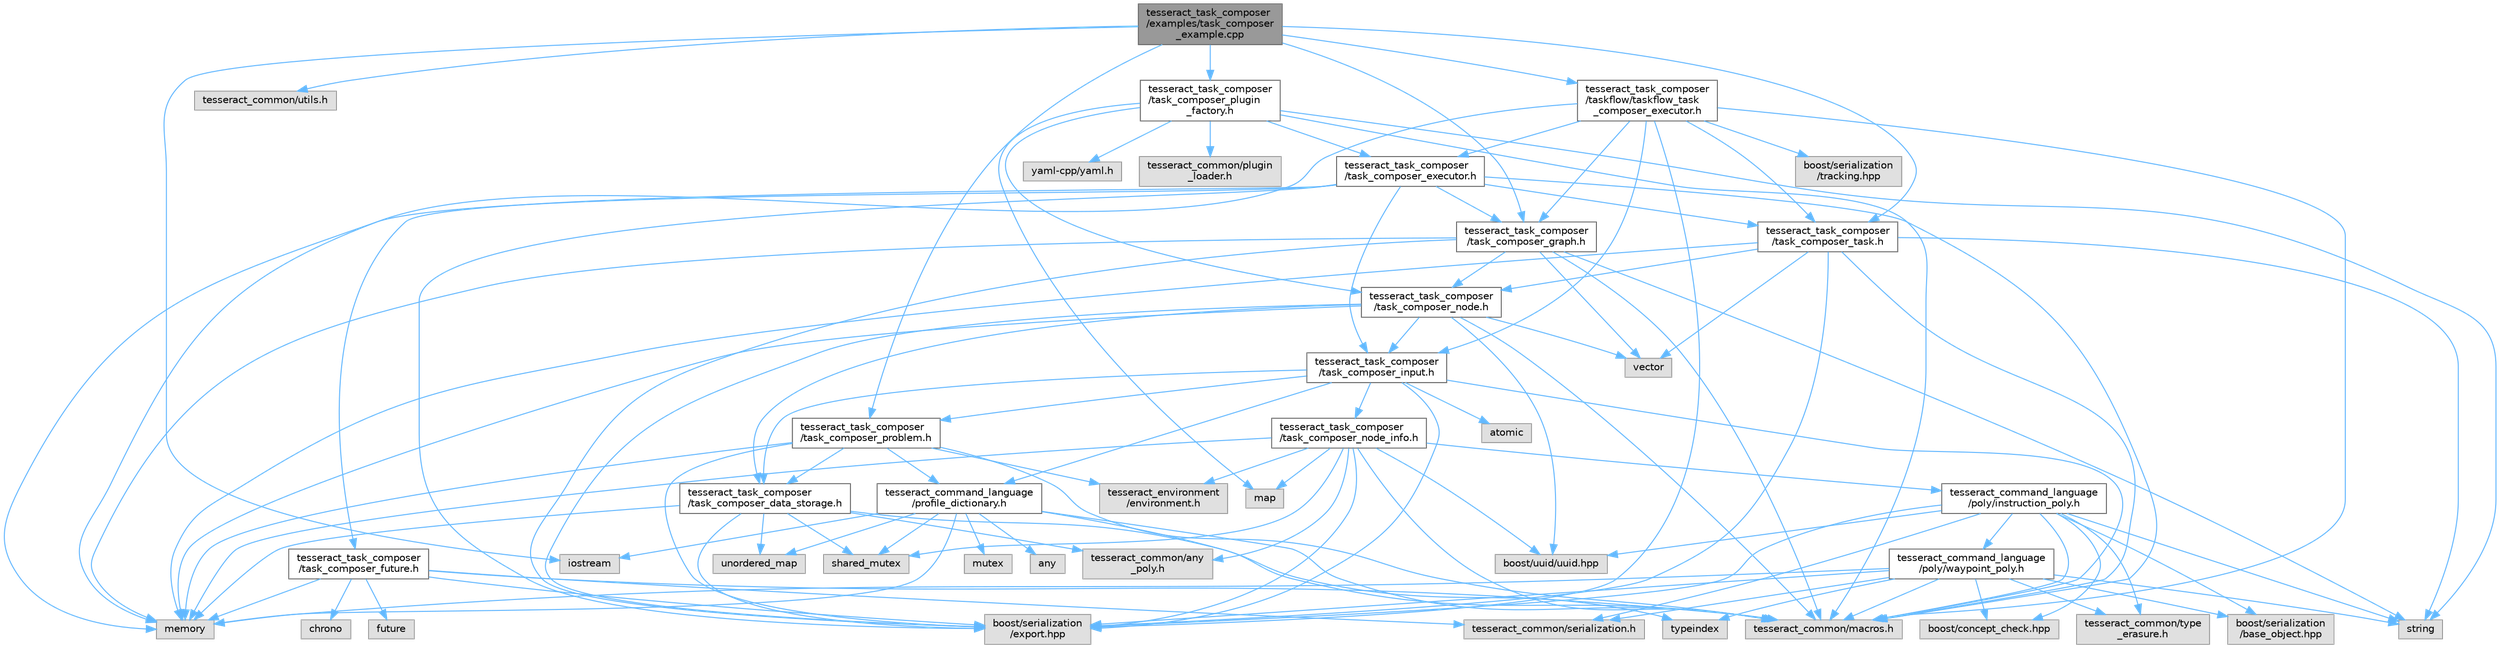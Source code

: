 digraph "tesseract_task_composer/examples/task_composer_example.cpp"
{
 // LATEX_PDF_SIZE
  bgcolor="transparent";
  edge [fontname=Helvetica,fontsize=10,labelfontname=Helvetica,labelfontsize=10];
  node [fontname=Helvetica,fontsize=10,shape=box,height=0.2,width=0.4];
  Node1 [label="tesseract_task_composer\l/examples/task_composer\l_example.cpp",height=0.2,width=0.4,color="gray40", fillcolor="grey60", style="filled", fontcolor="black",tooltip=" "];
  Node1 -> Node2 [color="steelblue1",style="solid"];
  Node2 [label="iostream",height=0.2,width=0.4,color="grey60", fillcolor="#E0E0E0", style="filled",tooltip=" "];
  Node1 -> Node3 [color="steelblue1",style="solid"];
  Node3 [label="tesseract_common/utils.h",height=0.2,width=0.4,color="grey60", fillcolor="#E0E0E0", style="filled",tooltip=" "];
  Node1 -> Node4 [color="steelblue1",style="solid"];
  Node4 [label="tesseract_task_composer\l/task_composer_graph.h",height=0.2,width=0.4,color="grey40", fillcolor="white", style="filled",URL="$d4/d58/task__composer__graph_8h.html",tooltip="A task graph."];
  Node4 -> Node5 [color="steelblue1",style="solid"];
  Node5 [label="tesseract_common/macros.h",height=0.2,width=0.4,color="grey60", fillcolor="#E0E0E0", style="filled",tooltip=" "];
  Node4 -> Node6 [color="steelblue1",style="solid"];
  Node6 [label="string",height=0.2,width=0.4,color="grey60", fillcolor="#E0E0E0", style="filled",tooltip=" "];
  Node4 -> Node7 [color="steelblue1",style="solid"];
  Node7 [label="vector",height=0.2,width=0.4,color="grey60", fillcolor="#E0E0E0", style="filled",tooltip=" "];
  Node4 -> Node8 [color="steelblue1",style="solid"];
  Node8 [label="memory",height=0.2,width=0.4,color="grey60", fillcolor="#E0E0E0", style="filled",tooltip=" "];
  Node4 -> Node9 [color="steelblue1",style="solid"];
  Node9 [label="tesseract_task_composer\l/task_composer_node.h",height=0.2,width=0.4,color="grey40", fillcolor="white", style="filled",URL="$da/dbe/task__composer__node_8h.html",tooltip="A node in the pipeline."];
  Node9 -> Node5 [color="steelblue1",style="solid"];
  Node9 -> Node8 [color="steelblue1",style="solid"];
  Node9 -> Node7 [color="steelblue1",style="solid"];
  Node9 -> Node10 [color="steelblue1",style="solid"];
  Node10 [label="boost/uuid/uuid.hpp",height=0.2,width=0.4,color="grey60", fillcolor="#E0E0E0", style="filled",tooltip=" "];
  Node9 -> Node11 [color="steelblue1",style="solid"];
  Node11 [label="tesseract_task_composer\l/task_composer_input.h",height=0.2,width=0.4,color="grey40", fillcolor="white", style="filled",URL="$db/ddf/task__composer__input_8h.html",tooltip="The input data structure to the pipeline."];
  Node11 -> Node5 [color="steelblue1",style="solid"];
  Node11 -> Node12 [color="steelblue1",style="solid"];
  Node12 [label="atomic",height=0.2,width=0.4,color="grey60", fillcolor="#E0E0E0", style="filled",tooltip=" "];
  Node11 -> Node13 [color="steelblue1",style="solid"];
  Node13 [label="tesseract_command_language\l/profile_dictionary.h",height=0.2,width=0.4,color="grey40", fillcolor="white", style="filled",URL="$dd/dd6/profile__dictionary_8h.html",tooltip="This is a profile dictionary for storing all profiles."];
  Node13 -> Node5 [color="steelblue1",style="solid"];
  Node13 -> Node14 [color="steelblue1",style="solid"];
  Node14 [label="any",height=0.2,width=0.4,color="grey60", fillcolor="#E0E0E0", style="filled",tooltip=" "];
  Node13 -> Node2 [color="steelblue1",style="solid"];
  Node13 -> Node15 [color="steelblue1",style="solid"];
  Node15 [label="typeindex",height=0.2,width=0.4,color="grey60", fillcolor="#E0E0E0", style="filled",tooltip=" "];
  Node13 -> Node16 [color="steelblue1",style="solid"];
  Node16 [label="unordered_map",height=0.2,width=0.4,color="grey60", fillcolor="#E0E0E0", style="filled",tooltip=" "];
  Node13 -> Node8 [color="steelblue1",style="solid"];
  Node13 -> Node17 [color="steelblue1",style="solid"];
  Node17 [label="mutex",height=0.2,width=0.4,color="grey60", fillcolor="#E0E0E0", style="filled",tooltip=" "];
  Node13 -> Node18 [color="steelblue1",style="solid"];
  Node18 [label="shared_mutex",height=0.2,width=0.4,color="grey60", fillcolor="#E0E0E0", style="filled",tooltip=" "];
  Node11 -> Node19 [color="steelblue1",style="solid"];
  Node19 [label="tesseract_task_composer\l/task_composer_data_storage.h",height=0.2,width=0.4,color="grey40", fillcolor="white", style="filled",URL="$dc/dc5/task__composer__data__storage_8h.html",tooltip="Data storage used when executing the pipeline."];
  Node19 -> Node5 [color="steelblue1",style="solid"];
  Node19 -> Node8 [color="steelblue1",style="solid"];
  Node19 -> Node16 [color="steelblue1",style="solid"];
  Node19 -> Node18 [color="steelblue1",style="solid"];
  Node19 -> Node20 [color="steelblue1",style="solid"];
  Node20 [label="tesseract_common/any\l_poly.h",height=0.2,width=0.4,color="grey60", fillcolor="#E0E0E0", style="filled",tooltip=" "];
  Node19 -> Node21 [color="steelblue1",style="solid"];
  Node21 [label="boost/serialization\l/export.hpp",height=0.2,width=0.4,color="grey60", fillcolor="#E0E0E0", style="filled",tooltip=" "];
  Node11 -> Node22 [color="steelblue1",style="solid"];
  Node22 [label="tesseract_task_composer\l/task_composer_node_info.h",height=0.2,width=0.4,color="grey40", fillcolor="white", style="filled",URL="$d7/d2c/task__composer__node__info_8h.html",tooltip="Task composer node info."];
  Node22 -> Node5 [color="steelblue1",style="solid"];
  Node22 -> Node8 [color="steelblue1",style="solid"];
  Node22 -> Node18 [color="steelblue1",style="solid"];
  Node22 -> Node23 [color="steelblue1",style="solid"];
  Node23 [label="map",height=0.2,width=0.4,color="grey60", fillcolor="#E0E0E0", style="filled",tooltip=" "];
  Node22 -> Node10 [color="steelblue1",style="solid"];
  Node22 -> Node24 [color="steelblue1",style="solid"];
  Node24 [label="tesseract_environment\l/environment.h",height=0.2,width=0.4,color="grey60", fillcolor="#E0E0E0", style="filled",tooltip=" "];
  Node22 -> Node25 [color="steelblue1",style="solid"];
  Node25 [label="tesseract_command_language\l/poly/instruction_poly.h",height=0.2,width=0.4,color="grey40", fillcolor="white", style="filled",URL="$d1/db1/instruction__poly_8h.html",tooltip=" "];
  Node25 -> Node5 [color="steelblue1",style="solid"];
  Node25 -> Node6 [color="steelblue1",style="solid"];
  Node25 -> Node26 [color="steelblue1",style="solid"];
  Node26 [label="boost/serialization\l/base_object.hpp",height=0.2,width=0.4,color="grey60", fillcolor="#E0E0E0", style="filled",tooltip=" "];
  Node25 -> Node21 [color="steelblue1",style="solid"];
  Node25 -> Node27 [color="steelblue1",style="solid"];
  Node27 [label="boost/concept_check.hpp",height=0.2,width=0.4,color="grey60", fillcolor="#E0E0E0", style="filled",tooltip=" "];
  Node25 -> Node10 [color="steelblue1",style="solid"];
  Node25 -> Node28 [color="steelblue1",style="solid"];
  Node28 [label="tesseract_command_language\l/poly/waypoint_poly.h",height=0.2,width=0.4,color="grey40", fillcolor="white", style="filled",URL="$d3/dc4/waypoint__poly_8h.html",tooltip=" "];
  Node28 -> Node5 [color="steelblue1",style="solid"];
  Node28 -> Node8 [color="steelblue1",style="solid"];
  Node28 -> Node6 [color="steelblue1",style="solid"];
  Node28 -> Node15 [color="steelblue1",style="solid"];
  Node28 -> Node26 [color="steelblue1",style="solid"];
  Node28 -> Node21 [color="steelblue1",style="solid"];
  Node28 -> Node27 [color="steelblue1",style="solid"];
  Node28 -> Node29 [color="steelblue1",style="solid"];
  Node29 [label="tesseract_common/serialization.h",height=0.2,width=0.4,color="grey60", fillcolor="#E0E0E0", style="filled",tooltip=" "];
  Node28 -> Node30 [color="steelblue1",style="solid"];
  Node30 [label="tesseract_common/type\l_erasure.h",height=0.2,width=0.4,color="grey60", fillcolor="#E0E0E0", style="filled",tooltip=" "];
  Node25 -> Node29 [color="steelblue1",style="solid"];
  Node25 -> Node30 [color="steelblue1",style="solid"];
  Node22 -> Node20 [color="steelblue1",style="solid"];
  Node22 -> Node21 [color="steelblue1",style="solid"];
  Node11 -> Node31 [color="steelblue1",style="solid"];
  Node31 [label="tesseract_task_composer\l/task_composer_problem.h",height=0.2,width=0.4,color="grey40", fillcolor="white", style="filled",URL="$d7/d6d/task__composer__problem_8h.html",tooltip="A task composer server problem."];
  Node31 -> Node5 [color="steelblue1",style="solid"];
  Node31 -> Node8 [color="steelblue1",style="solid"];
  Node31 -> Node24 [color="steelblue1",style="solid"];
  Node31 -> Node13 [color="steelblue1",style="solid"];
  Node31 -> Node19 [color="steelblue1",style="solid"];
  Node31 -> Node21 [color="steelblue1",style="solid"];
  Node11 -> Node21 [color="steelblue1",style="solid"];
  Node9 -> Node19 [color="steelblue1",style="solid"];
  Node9 -> Node21 [color="steelblue1",style="solid"];
  Node4 -> Node21 [color="steelblue1",style="solid"];
  Node1 -> Node32 [color="steelblue1",style="solid"];
  Node32 [label="tesseract_task_composer\l/task_composer_task.h",height=0.2,width=0.4,color="grey40", fillcolor="white", style="filled",URL="$da/d71/task__composer__task_8h.html",tooltip="A task in the pipeline."];
  Node32 -> Node5 [color="steelblue1",style="solid"];
  Node32 -> Node6 [color="steelblue1",style="solid"];
  Node32 -> Node7 [color="steelblue1",style="solid"];
  Node32 -> Node8 [color="steelblue1",style="solid"];
  Node32 -> Node9 [color="steelblue1",style="solid"];
  Node32 -> Node21 [color="steelblue1",style="solid"];
  Node1 -> Node31 [color="steelblue1",style="solid"];
  Node1 -> Node33 [color="steelblue1",style="solid"];
  Node33 [label="tesseract_task_composer\l/task_composer_plugin\l_factory.h",height=0.2,width=0.4,color="grey40", fillcolor="white", style="filled",URL="$da/d42/task__composer__plugin__factory_8h.html",tooltip="A plugin factory for producing a task composer."];
  Node33 -> Node5 [color="steelblue1",style="solid"];
  Node33 -> Node6 [color="steelblue1",style="solid"];
  Node33 -> Node23 [color="steelblue1",style="solid"];
  Node33 -> Node34 [color="steelblue1",style="solid"];
  Node34 [label="yaml-cpp/yaml.h",height=0.2,width=0.4,color="grey60", fillcolor="#E0E0E0", style="filled",tooltip=" "];
  Node33 -> Node9 [color="steelblue1",style="solid"];
  Node33 -> Node35 [color="steelblue1",style="solid"];
  Node35 [label="tesseract_task_composer\l/task_composer_executor.h",height=0.2,width=0.4,color="grey40", fillcolor="white", style="filled",URL="$d6/dab/task__composer__executor_8h.html",tooltip="The executor for executing task graphs."];
  Node35 -> Node5 [color="steelblue1",style="solid"];
  Node35 -> Node8 [color="steelblue1",style="solid"];
  Node35 -> Node4 [color="steelblue1",style="solid"];
  Node35 -> Node32 [color="steelblue1",style="solid"];
  Node35 -> Node11 [color="steelblue1",style="solid"];
  Node35 -> Node36 [color="steelblue1",style="solid"];
  Node36 [label="tesseract_task_composer\l/task_composer_future.h",height=0.2,width=0.4,color="grey40", fillcolor="white", style="filled",URL="$dc/d59/task__composer__future_8h.html",tooltip="A task composer future."];
  Node36 -> Node5 [color="steelblue1",style="solid"];
  Node36 -> Node37 [color="steelblue1",style="solid"];
  Node37 [label="chrono",height=0.2,width=0.4,color="grey60", fillcolor="#E0E0E0", style="filled",tooltip=" "];
  Node36 -> Node38 [color="steelblue1",style="solid"];
  Node38 [label="future",height=0.2,width=0.4,color="grey60", fillcolor="#E0E0E0", style="filled",tooltip=" "];
  Node36 -> Node8 [color="steelblue1",style="solid"];
  Node36 -> Node29 [color="steelblue1",style="solid"];
  Node36 -> Node21 [color="steelblue1",style="solid"];
  Node35 -> Node21 [color="steelblue1",style="solid"];
  Node33 -> Node39 [color="steelblue1",style="solid"];
  Node39 [label="tesseract_common/plugin\l_loader.h",height=0.2,width=0.4,color="grey60", fillcolor="#E0E0E0", style="filled",tooltip=" "];
  Node1 -> Node40 [color="steelblue1",style="solid"];
  Node40 [label="tesseract_task_composer\l/taskflow/taskflow_task\l_composer_executor.h",height=0.2,width=0.4,color="grey40", fillcolor="white", style="filled",URL="$da/d8c/taskflow__task__composer__executor_8h.html",tooltip="The tasflow executor implementation."];
  Node40 -> Node5 [color="steelblue1",style="solid"];
  Node40 -> Node8 [color="steelblue1",style="solid"];
  Node40 -> Node35 [color="steelblue1",style="solid"];
  Node40 -> Node4 [color="steelblue1",style="solid"];
  Node40 -> Node32 [color="steelblue1",style="solid"];
  Node40 -> Node11 [color="steelblue1",style="solid"];
  Node40 -> Node21 [color="steelblue1",style="solid"];
  Node40 -> Node41 [color="steelblue1",style="solid"];
  Node41 [label="boost/serialization\l/tracking.hpp",height=0.2,width=0.4,color="grey60", fillcolor="#E0E0E0", style="filled",tooltip=" "];
}
